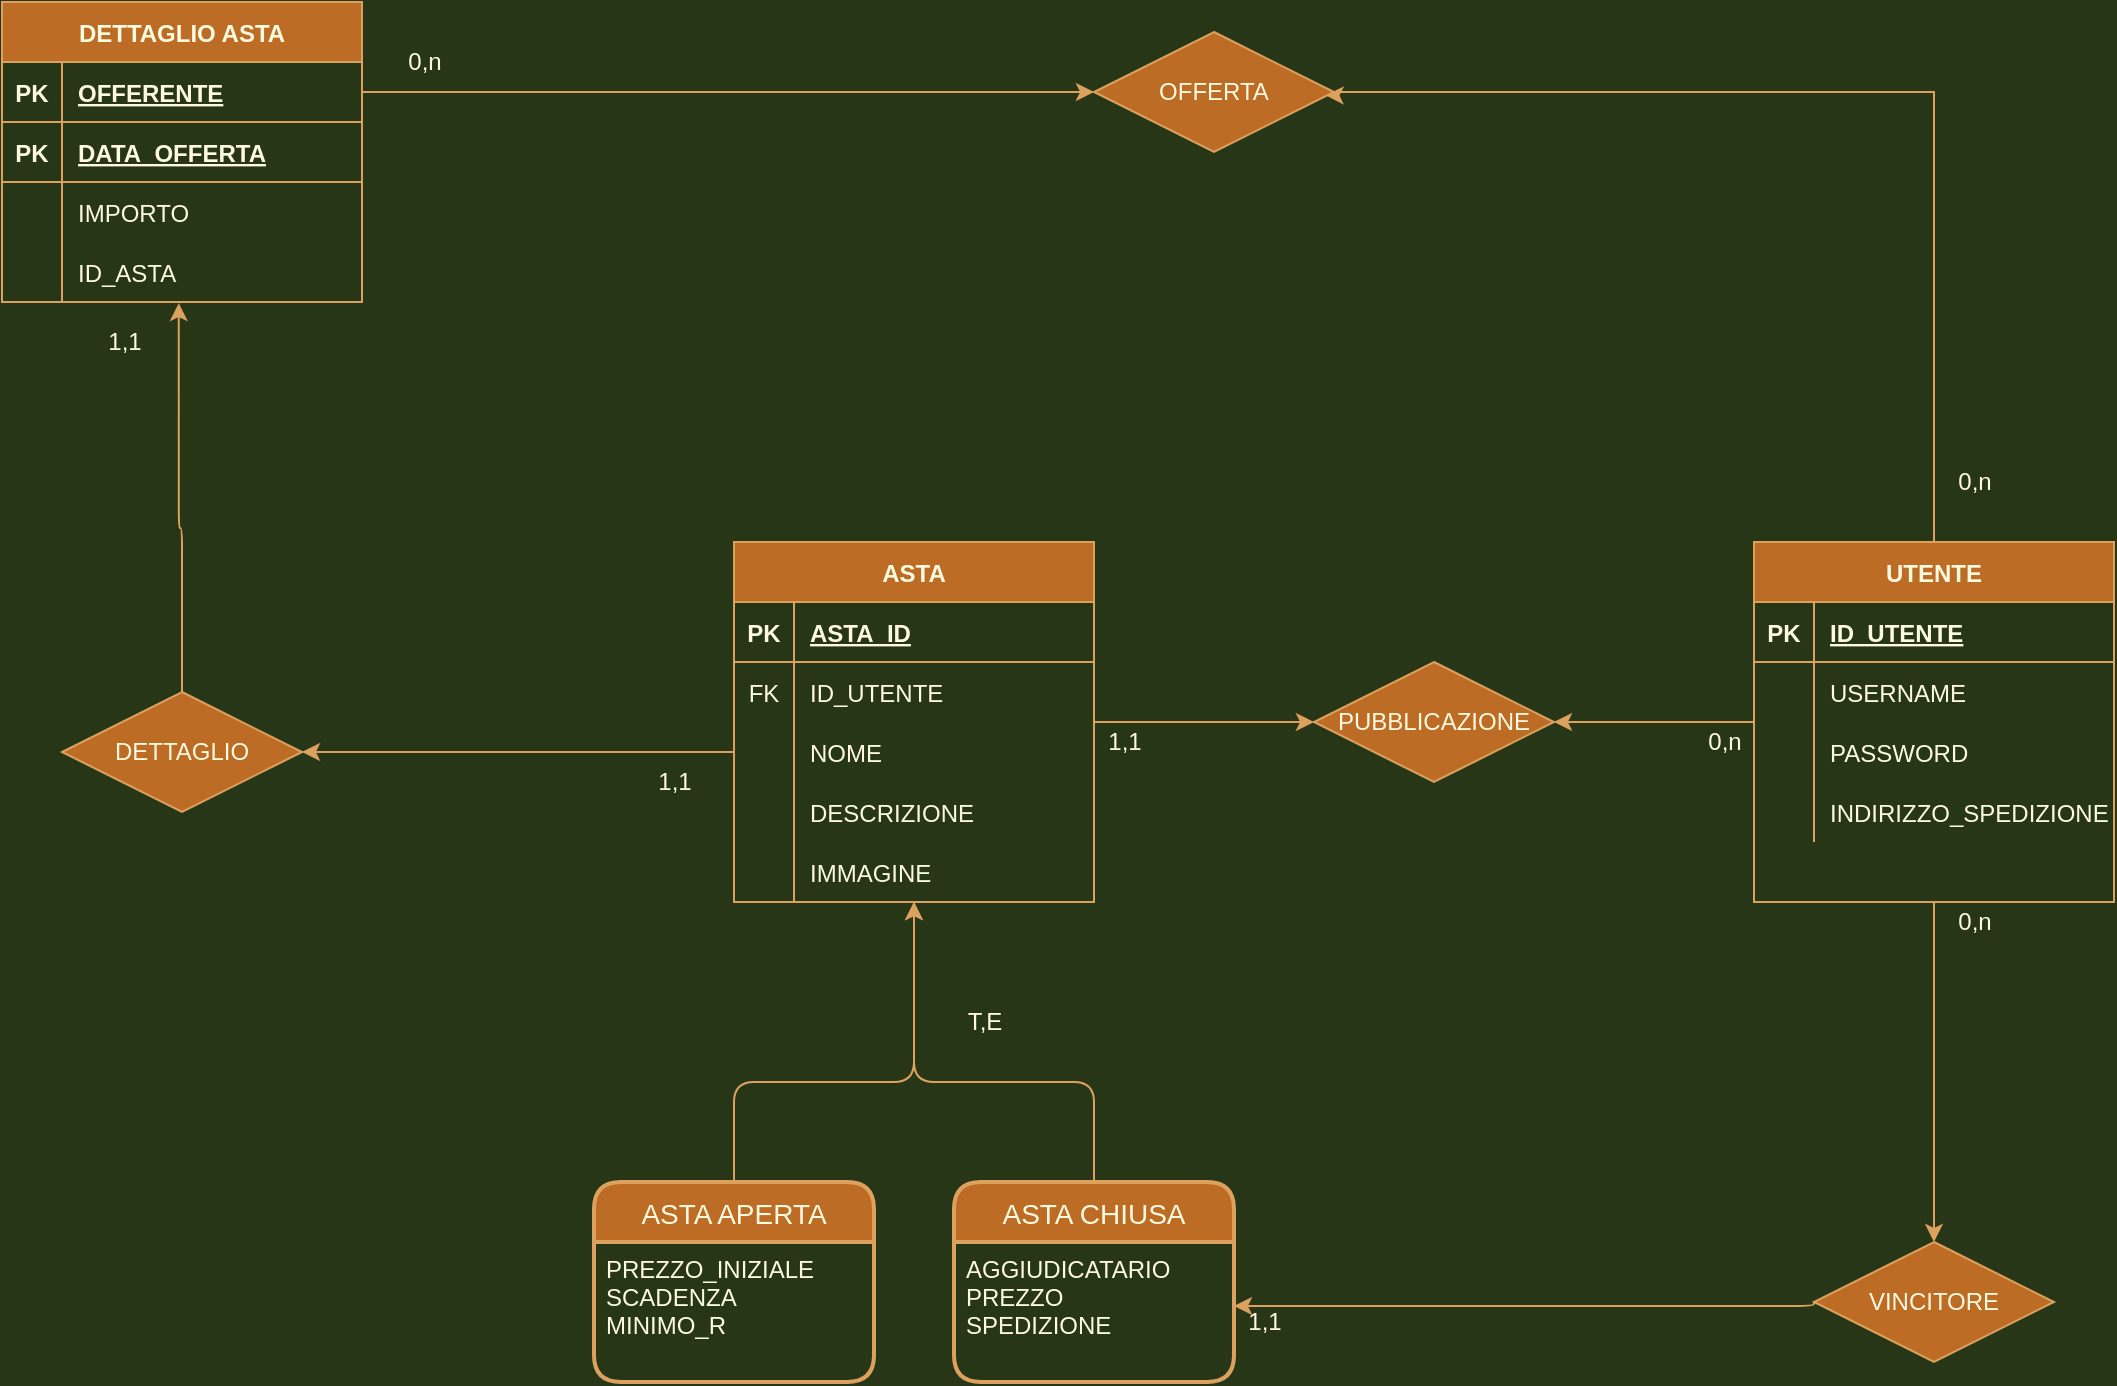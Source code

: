 <mxfile version="14.5.1" type="device"><diagram id="XE04zZ1qOz7GHukbscOS" name="Page-1"><mxGraphModel dx="2031" dy="2366" grid="1" gridSize="10" guides="1" tooltips="1" connect="1" arrows="1" fold="1" page="1" pageScale="1" pageWidth="827" pageHeight="1169" background="#283618" math="0" shadow="0"><root><mxCell id="0"/><mxCell id="1" parent="0"/><mxCell id="Ly88vag68pTozLoX-rK7-296" style="edgeStyle=orthogonalEdgeStyle;curved=0;rounded=1;sketch=0;orthogonalLoop=1;jettySize=auto;html=1;entryX=1;entryY=0.5;entryDx=0;entryDy=0;strokeColor=#DDA15E;fillColor=#BC6C25;fontColor=#FEFAE0;labelBackgroundColor=#283618;" parent="1" source="Ly88vag68pTozLoX-rK7-67" target="Ly88vag68pTozLoX-rK7-290" edge="1"><mxGeometry relative="1" as="geometry"/></mxCell><mxCell id="Ly88vag68pTozLoX-rK7-298" style="edgeStyle=orthogonalEdgeStyle;curved=0;rounded=1;sketch=0;orthogonalLoop=1;jettySize=auto;html=1;entryX=0.5;entryY=0;entryDx=0;entryDy=0;strokeColor=#DDA15E;fillColor=#BC6C25;fontColor=#FEFAE0;labelBackgroundColor=#283618;" parent="1" source="Ly88vag68pTozLoX-rK7-67" target="Ly88vag68pTozLoX-rK7-297" edge="1"><mxGeometry relative="1" as="geometry"/></mxCell><mxCell id="m6jlTH748yeJJutPpZTQ-11" style="edgeStyle=orthogonalEdgeStyle;rounded=0;orthogonalLoop=1;jettySize=auto;html=1;entryX=0.965;entryY=0.528;entryDx=0;entryDy=0;entryPerimeter=0;strokeColor=#DDA15E;fontColor=#FEFAE0;labelBackgroundColor=#283618;" edge="1" parent="1" source="Ly88vag68pTozLoX-rK7-67" target="m6jlTH748yeJJutPpZTQ-10"><mxGeometry relative="1" as="geometry"><mxPoint x="1200" y="-220" as="targetPoint"/><Array as="points"><mxPoint x="1200" y="-225"/><mxPoint x="898" y="-225"/><mxPoint x="898" y="-223"/></Array></mxGeometry></mxCell><object label="UTENTE" asddsd="asdasd" id="Ly88vag68pTozLoX-rK7-67"><mxCell style="shape=table;startSize=30;container=1;collapsible=1;childLayout=tableLayout;fixedRows=1;rowLines=0;fontStyle=1;align=center;resizeLast=1;rounded=0;sketch=0;strokeColor=#DDA15E;fillColor=#BC6C25;fontColor=#FEFAE0;" parent="1" vertex="1"><mxGeometry x="1110" width="180" height="180" as="geometry"/></mxCell></object><mxCell id="Ly88vag68pTozLoX-rK7-68" value="" style="shape=partialRectangle;collapsible=0;dropTarget=0;pointerEvents=0;fillColor=none;top=0;left=0;bottom=1;right=0;points=[[0,0.5],[1,0.5]];portConstraint=eastwest;strokeColor=#DDA15E;fontColor=#FEFAE0;" parent="Ly88vag68pTozLoX-rK7-67" vertex="1"><mxGeometry y="30" width="180" height="30" as="geometry"/></mxCell><mxCell id="Ly88vag68pTozLoX-rK7-69" value="PK" style="shape=partialRectangle;connectable=0;fillColor=none;top=0;left=0;bottom=0;right=0;fontStyle=1;overflow=hidden;strokeColor=#DDA15E;fontColor=#FEFAE0;" parent="Ly88vag68pTozLoX-rK7-68" vertex="1"><mxGeometry width="30" height="30" as="geometry"/></mxCell><mxCell id="Ly88vag68pTozLoX-rK7-70" value="ID_UTENTE" style="shape=partialRectangle;connectable=0;fillColor=none;top=0;left=0;bottom=0;right=0;align=left;spacingLeft=6;fontStyle=5;overflow=hidden;strokeColor=#DDA15E;fontColor=#FEFAE0;" parent="Ly88vag68pTozLoX-rK7-68" vertex="1"><mxGeometry x="30" width="150" height="30" as="geometry"/></mxCell><mxCell id="Ly88vag68pTozLoX-rK7-71" value="" style="shape=partialRectangle;collapsible=0;dropTarget=0;pointerEvents=0;fillColor=none;top=0;left=0;bottom=0;right=0;points=[[0,0.5],[1,0.5]];portConstraint=eastwest;strokeColor=#DDA15E;fontColor=#FEFAE0;" parent="Ly88vag68pTozLoX-rK7-67" vertex="1"><mxGeometry y="60" width="180" height="30" as="geometry"/></mxCell><mxCell id="Ly88vag68pTozLoX-rK7-72" value="" style="shape=partialRectangle;connectable=0;fillColor=none;top=0;left=0;bottom=0;right=0;editable=1;overflow=hidden;strokeColor=#DDA15E;fontColor=#FEFAE0;" parent="Ly88vag68pTozLoX-rK7-71" vertex="1"><mxGeometry width="30" height="30" as="geometry"/></mxCell><mxCell id="Ly88vag68pTozLoX-rK7-73" value="USERNAME" style="shape=partialRectangle;connectable=0;fillColor=none;top=0;left=0;bottom=0;right=0;align=left;spacingLeft=6;overflow=hidden;strokeColor=#DDA15E;fontColor=#FEFAE0;" parent="Ly88vag68pTozLoX-rK7-71" vertex="1"><mxGeometry x="30" width="150" height="30" as="geometry"/></mxCell><mxCell id="Ly88vag68pTozLoX-rK7-74" value="" style="shape=partialRectangle;collapsible=0;dropTarget=0;pointerEvents=0;fillColor=none;top=0;left=0;bottom=0;right=0;points=[[0,0.5],[1,0.5]];portConstraint=eastwest;strokeColor=#DDA15E;fontColor=#FEFAE0;" parent="Ly88vag68pTozLoX-rK7-67" vertex="1"><mxGeometry y="90" width="180" height="30" as="geometry"/></mxCell><mxCell id="Ly88vag68pTozLoX-rK7-75" value="" style="shape=partialRectangle;connectable=0;fillColor=none;top=0;left=0;bottom=0;right=0;editable=1;overflow=hidden;strokeColor=#DDA15E;fontColor=#FEFAE0;" parent="Ly88vag68pTozLoX-rK7-74" vertex="1"><mxGeometry width="30" height="30" as="geometry"/></mxCell><mxCell id="Ly88vag68pTozLoX-rK7-76" value="PASSWORD" style="shape=partialRectangle;connectable=0;fillColor=none;top=0;left=0;bottom=0;right=0;align=left;spacingLeft=6;overflow=hidden;strokeColor=#DDA15E;fontColor=#FEFAE0;" parent="Ly88vag68pTozLoX-rK7-74" vertex="1"><mxGeometry x="30" width="150" height="30" as="geometry"/></mxCell><mxCell id="Ly88vag68pTozLoX-rK7-77" value="" style="shape=partialRectangle;collapsible=0;dropTarget=0;pointerEvents=0;fillColor=none;top=0;left=0;bottom=0;right=0;points=[[0,0.5],[1,0.5]];portConstraint=eastwest;strokeColor=#DDA15E;fontColor=#FEFAE0;" parent="Ly88vag68pTozLoX-rK7-67" vertex="1"><mxGeometry y="120" width="180" height="30" as="geometry"/></mxCell><mxCell id="Ly88vag68pTozLoX-rK7-78" value="" style="shape=partialRectangle;connectable=0;fillColor=none;top=0;left=0;bottom=0;right=0;editable=1;overflow=hidden;strokeColor=#DDA15E;fontColor=#FEFAE0;" parent="Ly88vag68pTozLoX-rK7-77" vertex="1"><mxGeometry width="30" height="30" as="geometry"/></mxCell><mxCell id="Ly88vag68pTozLoX-rK7-79" value="INDIRIZZO_SPEDIZIONE" style="shape=partialRectangle;connectable=0;fillColor=none;top=0;left=0;bottom=0;right=0;align=left;spacingLeft=6;overflow=hidden;strokeColor=#DDA15E;fontColor=#FEFAE0;" parent="Ly88vag68pTozLoX-rK7-77" vertex="1"><mxGeometry x="30" width="150" height="30" as="geometry"/></mxCell><mxCell id="Ly88vag68pTozLoX-rK7-196" style="edgeStyle=orthogonalEdgeStyle;curved=0;rounded=1;sketch=0;orthogonalLoop=1;jettySize=auto;html=1;strokeColor=#DDA15E;fillColor=#BC6C25;fontColor=#FEFAE0;entryX=0.5;entryY=1;entryDx=0;entryDy=0;entryPerimeter=0;labelBackgroundColor=#283618;" parent="1" target="Ly88vag68pTozLoX-rK7-193" edge="1"><mxGeometry relative="1" as="geometry"><mxPoint x="690.029" y="190" as="targetPoint"/><mxPoint x="780" y="320" as="sourcePoint"/><Array as="points"><mxPoint x="780" y="270"/><mxPoint x="690" y="270"/></Array></mxGeometry></mxCell><mxCell id="Ly88vag68pTozLoX-rK7-295" style="edgeStyle=orthogonalEdgeStyle;curved=0;rounded=1;sketch=0;orthogonalLoop=1;jettySize=auto;html=1;strokeColor=#DDA15E;fillColor=#BC6C25;fontColor=#FEFAE0;entryX=0;entryY=0.5;entryDx=0;entryDy=0;labelBackgroundColor=#283618;" parent="1" source="Ly88vag68pTozLoX-rK7-179" target="Ly88vag68pTozLoX-rK7-290" edge="1"><mxGeometry relative="1" as="geometry"><mxPoint x="510" y="115" as="targetPoint"/></mxGeometry></mxCell><mxCell id="Ly88vag68pTozLoX-rK7-179" value="ASTA" style="shape=table;startSize=30;container=1;collapsible=1;childLayout=tableLayout;fixedRows=1;rowLines=0;fontStyle=1;align=center;resizeLast=1;rounded=0;sketch=0;strokeColor=#DDA15E;fillColor=#BC6C25;fontColor=#FEFAE0;" parent="1" vertex="1"><mxGeometry x="600" width="180" height="180" as="geometry"/></mxCell><mxCell id="Ly88vag68pTozLoX-rK7-180" value="" style="shape=partialRectangle;collapsible=0;dropTarget=0;pointerEvents=0;fillColor=none;top=0;left=0;bottom=1;right=0;points=[[0,0.5],[1,0.5]];portConstraint=eastwest;strokeColor=#DDA15E;fontColor=#FEFAE0;" parent="Ly88vag68pTozLoX-rK7-179" vertex="1"><mxGeometry y="30" width="180" height="30" as="geometry"/></mxCell><mxCell id="Ly88vag68pTozLoX-rK7-181" value="PK" style="shape=partialRectangle;connectable=0;fillColor=none;top=0;left=0;bottom=0;right=0;fontStyle=1;overflow=hidden;strokeColor=#DDA15E;fontColor=#FEFAE0;" parent="Ly88vag68pTozLoX-rK7-180" vertex="1"><mxGeometry width="30" height="30" as="geometry"/></mxCell><mxCell id="Ly88vag68pTozLoX-rK7-182" value="ASTA_ID" style="shape=partialRectangle;connectable=0;fillColor=none;top=0;left=0;bottom=0;right=0;align=left;spacingLeft=6;fontStyle=5;overflow=hidden;strokeColor=#DDA15E;fontColor=#FEFAE0;" parent="Ly88vag68pTozLoX-rK7-180" vertex="1"><mxGeometry x="30" width="150" height="30" as="geometry"/></mxCell><mxCell id="Ly88vag68pTozLoX-rK7-183" value="" style="shape=partialRectangle;collapsible=0;dropTarget=0;pointerEvents=0;fillColor=none;top=0;left=0;bottom=0;right=0;points=[[0,0.5],[1,0.5]];portConstraint=eastwest;strokeColor=#DDA15E;fontColor=#FEFAE0;" parent="Ly88vag68pTozLoX-rK7-179" vertex="1"><mxGeometry y="60" width="180" height="30" as="geometry"/></mxCell><mxCell id="Ly88vag68pTozLoX-rK7-184" value="FK" style="shape=partialRectangle;connectable=0;fillColor=none;top=0;left=0;bottom=0;right=0;editable=1;overflow=hidden;strokeColor=#DDA15E;fontColor=#FEFAE0;" parent="Ly88vag68pTozLoX-rK7-183" vertex="1"><mxGeometry width="30" height="30" as="geometry"/></mxCell><mxCell id="Ly88vag68pTozLoX-rK7-185" value="ID_UTENTE" style="shape=partialRectangle;connectable=0;fillColor=none;top=0;left=0;bottom=0;right=0;align=left;spacingLeft=6;overflow=hidden;strokeColor=#DDA15E;fontColor=#FEFAE0;" parent="Ly88vag68pTozLoX-rK7-183" vertex="1"><mxGeometry x="30" width="150" height="30" as="geometry"/></mxCell><mxCell id="Ly88vag68pTozLoX-rK7-186" value="" style="shape=partialRectangle;collapsible=0;dropTarget=0;pointerEvents=0;fillColor=none;top=0;left=0;bottom=0;right=0;points=[[0,0.5],[1,0.5]];portConstraint=eastwest;strokeColor=#DDA15E;fontColor=#FEFAE0;" parent="Ly88vag68pTozLoX-rK7-179" vertex="1"><mxGeometry y="90" width="180" height="30" as="geometry"/></mxCell><mxCell id="Ly88vag68pTozLoX-rK7-187" value="" style="shape=partialRectangle;connectable=0;fillColor=none;top=0;left=0;bottom=0;right=0;editable=1;overflow=hidden;strokeColor=#DDA15E;fontColor=#FEFAE0;" parent="Ly88vag68pTozLoX-rK7-186" vertex="1"><mxGeometry width="30" height="30" as="geometry"/></mxCell><mxCell id="Ly88vag68pTozLoX-rK7-188" value="NOME" style="shape=partialRectangle;connectable=0;fillColor=none;top=0;left=0;bottom=0;right=0;align=left;spacingLeft=6;overflow=hidden;strokeColor=#DDA15E;fontColor=#FEFAE0;" parent="Ly88vag68pTozLoX-rK7-186" vertex="1"><mxGeometry x="30" width="150" height="30" as="geometry"/></mxCell><mxCell id="Ly88vag68pTozLoX-rK7-189" value="" style="shape=partialRectangle;collapsible=0;dropTarget=0;pointerEvents=0;fillColor=none;top=0;left=0;bottom=0;right=0;points=[[0,0.5],[1,0.5]];portConstraint=eastwest;strokeColor=#DDA15E;fontColor=#FEFAE0;" parent="Ly88vag68pTozLoX-rK7-179" vertex="1"><mxGeometry y="120" width="180" height="30" as="geometry"/></mxCell><mxCell id="Ly88vag68pTozLoX-rK7-190" value="" style="shape=partialRectangle;connectable=0;fillColor=none;top=0;left=0;bottom=0;right=0;editable=1;overflow=hidden;strokeColor=#DDA15E;fontColor=#FEFAE0;" parent="Ly88vag68pTozLoX-rK7-189" vertex="1"><mxGeometry width="30" height="30" as="geometry"/></mxCell><mxCell id="Ly88vag68pTozLoX-rK7-191" value="DESCRIZIONE" style="shape=partialRectangle;connectable=0;fillColor=none;top=0;left=0;bottom=0;right=0;align=left;spacingLeft=6;overflow=hidden;strokeColor=#DDA15E;fontColor=#FEFAE0;" parent="Ly88vag68pTozLoX-rK7-189" vertex="1"><mxGeometry x="30" width="150" height="30" as="geometry"/></mxCell><mxCell id="Ly88vag68pTozLoX-rK7-193" value="" style="shape=partialRectangle;collapsible=0;dropTarget=0;pointerEvents=0;fillColor=none;top=0;left=0;bottom=0;right=0;points=[[0,0.5],[1,0.5]];portConstraint=eastwest;strokeColor=#DDA15E;fontColor=#FEFAE0;" parent="Ly88vag68pTozLoX-rK7-179" vertex="1"><mxGeometry y="150" width="180" height="30" as="geometry"/></mxCell><mxCell id="Ly88vag68pTozLoX-rK7-194" value="" style="shape=partialRectangle;connectable=0;fillColor=none;top=0;left=0;bottom=0;right=0;editable=1;overflow=hidden;strokeColor=#DDA15E;fontColor=#FEFAE0;" parent="Ly88vag68pTozLoX-rK7-193" vertex="1"><mxGeometry width="30" height="30" as="geometry"/></mxCell><mxCell id="Ly88vag68pTozLoX-rK7-195" value="IMMAGINE" style="shape=partialRectangle;connectable=0;fillColor=none;top=0;left=0;bottom=0;right=0;align=left;spacingLeft=6;overflow=hidden;strokeColor=#DDA15E;fontColor=#FEFAE0;" parent="Ly88vag68pTozLoX-rK7-193" vertex="1"><mxGeometry x="30" width="150" height="30" as="geometry"/></mxCell><mxCell id="Ly88vag68pTozLoX-rK7-198" style="edgeStyle=orthogonalEdgeStyle;curved=0;rounded=1;sketch=0;orthogonalLoop=1;jettySize=auto;html=1;strokeColor=#DDA15E;fillColor=#BC6C25;fontColor=#FEFAE0;labelBackgroundColor=#283618;" parent="1" edge="1"><mxGeometry relative="1" as="geometry"><mxPoint x="690" y="180" as="targetPoint"/><mxPoint x="600" y="320" as="sourcePoint"/><Array as="points"><mxPoint x="600" y="270"/><mxPoint x="690" y="270"/></Array></mxGeometry></mxCell><mxCell id="Ly88vag68pTozLoX-rK7-199" value="T,E" style="text;html=1;align=center;verticalAlign=middle;resizable=0;points=[];autosize=1;fontColor=#FEFAE0;" parent="1" vertex="1"><mxGeometry x="710" y="230" width="30" height="20" as="geometry"/></mxCell><mxCell id="Ly88vag68pTozLoX-rK7-266" value="ASTA APERTA" style="swimlane;childLayout=stackLayout;horizontal=1;startSize=30;horizontalStack=0;rounded=1;fontSize=14;fontStyle=0;strokeWidth=2;resizeParent=0;resizeLast=1;shadow=0;dashed=0;align=center;sketch=0;fillColor=#BC6C25;strokeColor=#DDA15E;fontColor=#FEFAE0;" parent="1" vertex="1"><mxGeometry x="530" y="320" width="140" height="100" as="geometry"/></mxCell><mxCell id="Ly88vag68pTozLoX-rK7-267" value="PREZZO_INIZIALE&#xA;SCADENZA&#xA;MINIMO_R&#xA;" style="align=left;strokeColor=none;fillColor=none;spacingLeft=4;fontSize=12;verticalAlign=top;resizable=0;rotatable=0;part=1;fontColor=#FEFAE0;" parent="Ly88vag68pTozLoX-rK7-266" vertex="1"><mxGeometry y="30" width="140" height="70" as="geometry"/></mxCell><mxCell id="Ly88vag68pTozLoX-rK7-268" value="ASTA CHIUSA" style="swimlane;childLayout=stackLayout;horizontal=1;startSize=30;horizontalStack=0;rounded=1;fontSize=14;fontStyle=0;strokeWidth=2;resizeParent=0;resizeLast=1;shadow=0;dashed=0;align=center;sketch=0;fillColor=#BC6C25;strokeColor=#DDA15E;fontColor=#FEFAE0;" parent="1" vertex="1"><mxGeometry x="710" y="320" width="140" height="100" as="geometry"><mxRectangle x="710" y="320" width="120" height="30" as="alternateBounds"/></mxGeometry></mxCell><mxCell id="Ly88vag68pTozLoX-rK7-269" value="AGGIUDICATARIO&#xA;PREZZO&#xA;SPEDIZIONE&#xA;" style="align=left;strokeColor=none;fillColor=none;spacingLeft=4;fontSize=12;verticalAlign=top;resizable=0;rotatable=0;part=1;fontColor=#FEFAE0;" parent="Ly88vag68pTozLoX-rK7-268" vertex="1"><mxGeometry y="30" width="140" height="70" as="geometry"/></mxCell><mxCell id="Ly88vag68pTozLoX-rK7-271" value="DETTAGLIO ASTA" style="shape=table;startSize=30;container=1;collapsible=1;childLayout=tableLayout;fixedRows=1;rowLines=0;fontStyle=1;align=center;resizeLast=1;rounded=0;sketch=0;strokeColor=#DDA15E;fillColor=#BC6C25;fontColor=#FEFAE0;" parent="1" vertex="1"><mxGeometry x="234" y="-270" width="180" height="150" as="geometry"/></mxCell><mxCell id="Ly88vag68pTozLoX-rK7-272" value="" style="shape=partialRectangle;collapsible=0;dropTarget=0;pointerEvents=0;fillColor=none;top=0;left=0;bottom=1;right=0;points=[[0,0.5],[1,0.5]];portConstraint=eastwest;strokeColor=#DDA15E;fontColor=#FEFAE0;" parent="Ly88vag68pTozLoX-rK7-271" vertex="1"><mxGeometry y="30" width="180" height="30" as="geometry"/></mxCell><mxCell id="Ly88vag68pTozLoX-rK7-273" value="PK" style="shape=partialRectangle;connectable=0;fillColor=none;top=0;left=0;bottom=0;right=0;fontStyle=1;overflow=hidden;strokeColor=#DDA15E;fontColor=#FEFAE0;" parent="Ly88vag68pTozLoX-rK7-272" vertex="1"><mxGeometry width="30" height="30" as="geometry"/></mxCell><mxCell id="Ly88vag68pTozLoX-rK7-274" value="OFFERENTE" style="shape=partialRectangle;connectable=0;fillColor=none;top=0;left=0;bottom=0;right=0;align=left;spacingLeft=6;fontStyle=5;overflow=hidden;strokeColor=#DDA15E;fontColor=#FEFAE0;" parent="Ly88vag68pTozLoX-rK7-272" vertex="1"><mxGeometry x="30" width="150" height="30" as="geometry"/></mxCell><mxCell id="Ly88vag68pTozLoX-rK7-285" value="" style="shape=partialRectangle;collapsible=0;dropTarget=0;pointerEvents=0;fillColor=none;top=0;left=0;bottom=1;right=0;points=[[0,0.5],[1,0.5]];portConstraint=eastwest;strokeColor=#DDA15E;fontColor=#FEFAE0;" parent="Ly88vag68pTozLoX-rK7-271" vertex="1"><mxGeometry y="60" width="180" height="30" as="geometry"/></mxCell><mxCell id="Ly88vag68pTozLoX-rK7-286" value="PK" style="shape=partialRectangle;connectable=0;fillColor=none;top=0;left=0;bottom=0;right=0;fontStyle=1;overflow=hidden;strokeColor=#DDA15E;fontColor=#FEFAE0;" parent="Ly88vag68pTozLoX-rK7-285" vertex="1"><mxGeometry width="30" height="30" as="geometry"/></mxCell><mxCell id="Ly88vag68pTozLoX-rK7-287" value="DATA_OFFERTA" style="shape=partialRectangle;connectable=0;fillColor=none;top=0;left=0;bottom=0;right=0;align=left;spacingLeft=6;fontStyle=5;overflow=hidden;strokeColor=#DDA15E;fontColor=#FEFAE0;" parent="Ly88vag68pTozLoX-rK7-285" vertex="1"><mxGeometry x="30" width="150" height="30" as="geometry"/></mxCell><mxCell id="Ly88vag68pTozLoX-rK7-275" value="" style="shape=partialRectangle;collapsible=0;dropTarget=0;pointerEvents=0;fillColor=none;top=0;left=0;bottom=0;right=0;points=[[0,0.5],[1,0.5]];portConstraint=eastwest;strokeColor=#DDA15E;fontColor=#FEFAE0;" parent="Ly88vag68pTozLoX-rK7-271" vertex="1"><mxGeometry y="90" width="180" height="30" as="geometry"/></mxCell><mxCell id="Ly88vag68pTozLoX-rK7-276" value="" style="shape=partialRectangle;connectable=0;fillColor=none;top=0;left=0;bottom=0;right=0;editable=1;overflow=hidden;strokeColor=#DDA15E;fontColor=#FEFAE0;" parent="Ly88vag68pTozLoX-rK7-275" vertex="1"><mxGeometry width="30" height="30" as="geometry"/></mxCell><mxCell id="Ly88vag68pTozLoX-rK7-277" value="IMPORTO" style="shape=partialRectangle;connectable=0;fillColor=none;top=0;left=0;bottom=0;right=0;align=left;spacingLeft=6;overflow=hidden;strokeColor=#DDA15E;fontColor=#FEFAE0;" parent="Ly88vag68pTozLoX-rK7-275" vertex="1"><mxGeometry x="30" width="150" height="30" as="geometry"/></mxCell><mxCell id="Ly88vag68pTozLoX-rK7-278" value="" style="shape=partialRectangle;collapsible=0;dropTarget=0;pointerEvents=0;fillColor=none;top=0;left=0;bottom=0;right=0;points=[[0,0.5],[1,0.5]];portConstraint=eastwest;strokeColor=#DDA15E;fontColor=#FEFAE0;" parent="Ly88vag68pTozLoX-rK7-271" vertex="1"><mxGeometry y="120" width="180" height="30" as="geometry"/></mxCell><mxCell id="Ly88vag68pTozLoX-rK7-279" value="" style="shape=partialRectangle;connectable=0;fillColor=none;top=0;left=0;bottom=0;right=0;editable=1;overflow=hidden;strokeColor=#DDA15E;fontColor=#FEFAE0;" parent="Ly88vag68pTozLoX-rK7-278" vertex="1"><mxGeometry width="30" height="30" as="geometry"/></mxCell><mxCell id="Ly88vag68pTozLoX-rK7-280" value="ID_ASTA" style="shape=partialRectangle;connectable=0;fillColor=none;top=0;left=0;bottom=0;right=0;align=left;spacingLeft=6;overflow=hidden;strokeColor=#DDA15E;fontColor=#FEFAE0;" parent="Ly88vag68pTozLoX-rK7-278" vertex="1"><mxGeometry x="30" width="150" height="30" as="geometry"/></mxCell><mxCell id="Ly88vag68pTozLoX-rK7-304" style="edgeStyle=orthogonalEdgeStyle;curved=0;rounded=1;sketch=0;orthogonalLoop=1;jettySize=auto;html=1;entryX=0.491;entryY=1.019;entryDx=0;entryDy=0;strokeColor=#DDA15E;fillColor=#BC6C25;fontColor=#FEFAE0;entryPerimeter=0;labelBackgroundColor=#283618;" parent="1" source="Ly88vag68pTozLoX-rK7-288" target="Ly88vag68pTozLoX-rK7-278" edge="1"><mxGeometry relative="1" as="geometry"><Array as="points"><mxPoint x="324" y="-7"/><mxPoint x="322" y="-7"/></Array></mxGeometry></mxCell><mxCell id="Ly88vag68pTozLoX-rK7-288" value="DETTAGLIO" style="shape=rhombus;perimeter=rhombusPerimeter;whiteSpace=wrap;html=1;align=center;rounded=0;sketch=0;strokeColor=#DDA15E;fillColor=#BC6C25;fontColor=#FEFAE0;" parent="1" vertex="1"><mxGeometry x="264" y="75" width="120" height="60" as="geometry"/></mxCell><mxCell id="Ly88vag68pTozLoX-rK7-290" value="PUBBLICAZIONE" style="shape=rhombus;perimeter=rhombusPerimeter;whiteSpace=wrap;html=1;align=center;rounded=0;sketch=0;strokeColor=#DDA15E;fillColor=#BC6C25;fontColor=#FEFAE0;" parent="1" vertex="1"><mxGeometry x="890" y="60" width="120" height="60" as="geometry"/></mxCell><mxCell id="Ly88vag68pTozLoX-rK7-299" style="edgeStyle=orthogonalEdgeStyle;curved=0;rounded=1;sketch=0;orthogonalLoop=1;jettySize=auto;html=1;strokeColor=#DDA15E;fillColor=#BC6C25;fontColor=#FEFAE0;exitX=0;exitY=0.5;exitDx=0;exitDy=0;entryX=1;entryY=0.457;entryDx=0;entryDy=0;entryPerimeter=0;labelBackgroundColor=#283618;" parent="1" source="Ly88vag68pTozLoX-rK7-297" target="Ly88vag68pTozLoX-rK7-269" edge="1"><mxGeometry relative="1" as="geometry"><mxPoint x="860" y="382" as="targetPoint"/><Array as="points"><mxPoint x="1140" y="382"/></Array></mxGeometry></mxCell><mxCell id="Ly88vag68pTozLoX-rK7-297" value="VINCITORE" style="shape=rhombus;perimeter=rhombusPerimeter;whiteSpace=wrap;html=1;align=center;rounded=0;sketch=0;strokeColor=#DDA15E;fillColor=#BC6C25;fontColor=#FEFAE0;" parent="1" vertex="1"><mxGeometry x="1140" y="350" width="120" height="60" as="geometry"/></mxCell><mxCell id="Ly88vag68pTozLoX-rK7-303" style="edgeStyle=orthogonalEdgeStyle;curved=0;rounded=1;sketch=0;orthogonalLoop=1;jettySize=auto;html=1;strokeColor=#DDA15E;fillColor=#BC6C25;fontColor=#FEFAE0;exitX=0;exitY=0.5;exitDx=0;exitDy=0;labelBackgroundColor=#283618;" parent="1" source="Ly88vag68pTozLoX-rK7-186" target="Ly88vag68pTozLoX-rK7-288" edge="1"><mxGeometry relative="1" as="geometry"/></mxCell><mxCell id="m6jlTH748yeJJutPpZTQ-2" value="1,1" style="text;html=1;align=center;verticalAlign=middle;resizable=0;points=[];autosize=1;fontColor=#FEFAE0;" vertex="1" parent="1"><mxGeometry x="280" y="-110" width="30" height="20" as="geometry"/></mxCell><mxCell id="m6jlTH748yeJJutPpZTQ-3" value="1,1" style="text;html=1;align=center;verticalAlign=middle;resizable=0;points=[];autosize=1;fontColor=#FEFAE0;" vertex="1" parent="1"><mxGeometry x="555" y="110" width="30" height="20" as="geometry"/></mxCell><mxCell id="m6jlTH748yeJJutPpZTQ-4" value="0,n" style="text;html=1;align=center;verticalAlign=middle;resizable=0;points=[];autosize=1;fontColor=#FEFAE0;" vertex="1" parent="1"><mxGeometry x="1080" y="90" width="30" height="20" as="geometry"/></mxCell><mxCell id="m6jlTH748yeJJutPpZTQ-5" value="1,1" style="text;html=1;align=center;verticalAlign=middle;resizable=0;points=[];autosize=1;fontColor=#FEFAE0;" vertex="1" parent="1"><mxGeometry x="780" y="90" width="30" height="20" as="geometry"/></mxCell><mxCell id="m6jlTH748yeJJutPpZTQ-6" value="0,n" style="text;html=1;align=center;verticalAlign=middle;resizable=0;points=[];autosize=1;fontColor=#FEFAE0;" vertex="1" parent="1"><mxGeometry x="1205" y="180" width="30" height="20" as="geometry"/></mxCell><mxCell id="m6jlTH748yeJJutPpZTQ-7" value="1,1" style="text;html=1;align=center;verticalAlign=middle;resizable=0;points=[];autosize=1;fontColor=#FEFAE0;" vertex="1" parent="1"><mxGeometry x="850" y="380" width="30" height="20" as="geometry"/></mxCell><mxCell id="m6jlTH748yeJJutPpZTQ-10" value="OFFERTA" style="shape=rhombus;perimeter=rhombusPerimeter;whiteSpace=wrap;html=1;align=center;fillColor=#BC6C25;strokeColor=#DDA15E;fontColor=#FEFAE0;" vertex="1" parent="1"><mxGeometry x="780" y="-255" width="120" height="60" as="geometry"/></mxCell><mxCell id="m6jlTH748yeJJutPpZTQ-13" style="edgeStyle=orthogonalEdgeStyle;rounded=0;orthogonalLoop=1;jettySize=auto;html=1;entryX=0;entryY=0.5;entryDx=0;entryDy=0;strokeColor=#DDA15E;fontColor=#FEFAE0;labelBackgroundColor=#283618;" edge="1" parent="1" source="Ly88vag68pTozLoX-rK7-272" target="m6jlTH748yeJJutPpZTQ-10"><mxGeometry relative="1" as="geometry"/></mxCell><mxCell id="m6jlTH748yeJJutPpZTQ-14" value="0,n" style="text;html=1;align=center;verticalAlign=middle;resizable=0;points=[];autosize=1;fontColor=#FEFAE0;" vertex="1" parent="1"><mxGeometry x="1205" y="-40" width="30" height="20" as="geometry"/></mxCell><mxCell id="m6jlTH748yeJJutPpZTQ-15" value="0,n" style="text;html=1;align=center;verticalAlign=middle;resizable=0;points=[];autosize=1;fontColor=#FEFAE0;" vertex="1" parent="1"><mxGeometry x="430" y="-250" width="30" height="20" as="geometry"/></mxCell></root></mxGraphModel></diagram></mxfile>